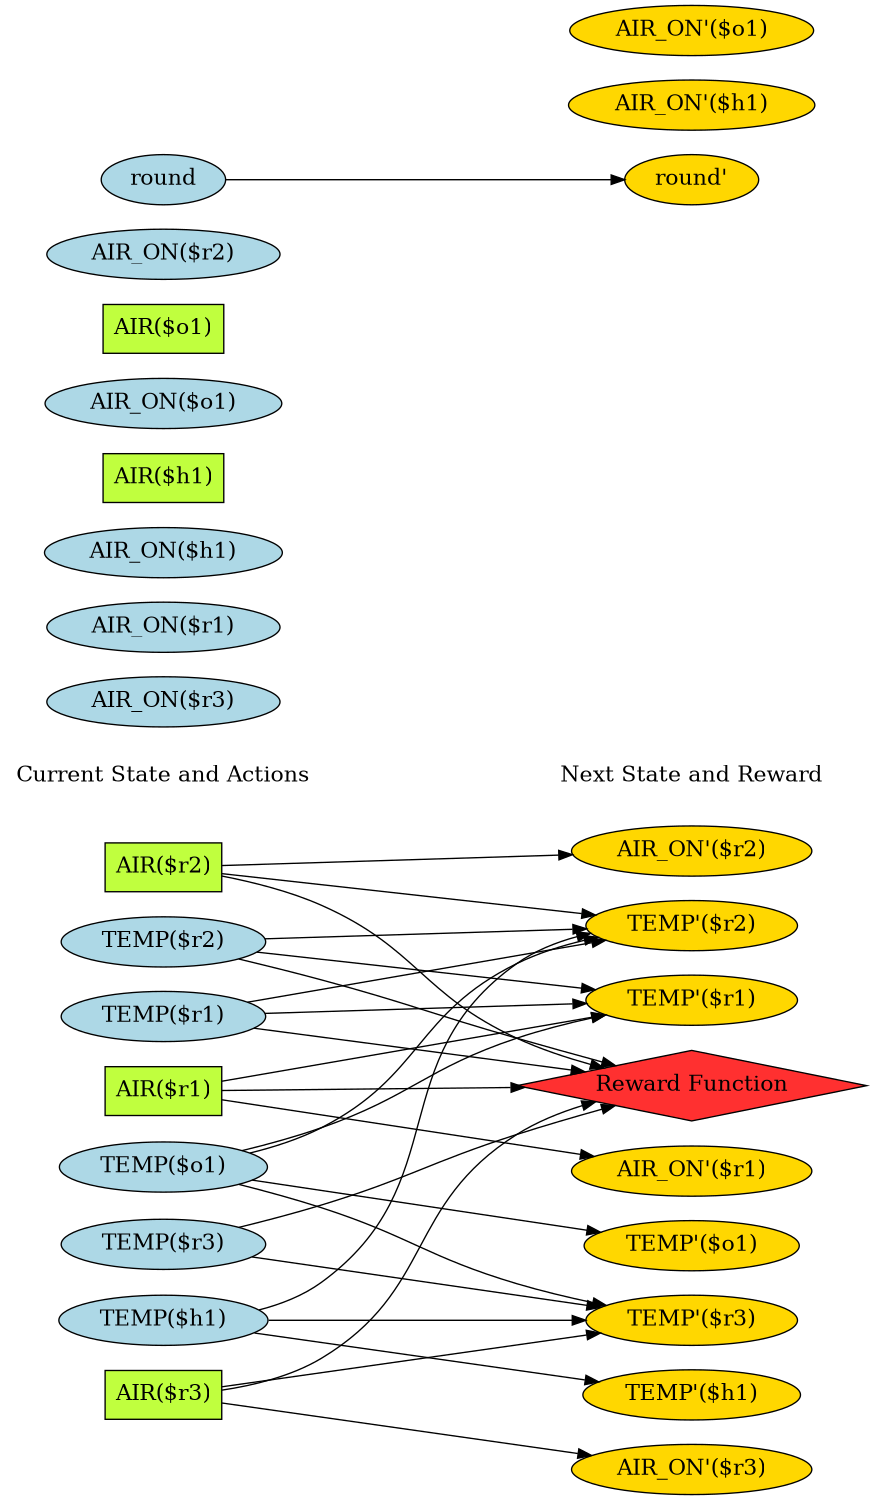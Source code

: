 digraph G {
	graph [bb="0,0,580,979",
		fontname=Helvetica,
		fontsize="16",
		rankdir=LR,
		ranksep="2.00",
		ratio=auto,
		size="7.5,10"
	];
	node [fontsize="16",
		label="\N"
	];
	{
		graph [rank=same];
		"AIR($r2)"		 [color=black,
			fillcolor=olivedrab1,
			height="0.5",
			pos="91,517",
			shape=box,
			style=filled,
			width="1.0556"];
		"Current State and Actions"		 [color=black,
			fillcolor=white,
			height="0.5",
			pos="91,581",
			shape=plaintext,
			style=bold,
			width="2.5139"];
		"AIR_ON($r3)"		 [color=black,
			fillcolor=lightblue,
			height="0.51069",
			pos="91,635",
			shape=ellipse,
			style=filled,
			width="2.1017"];
		"AIR_ON($r1)"		 [color=black,
			fillcolor=lightblue,
			height="0.51069",
			pos="91,690",
			shape=ellipse,
			style=filled,
			width="2.1017"];
		"TEMP($r1)"		 [color=black,
			fillcolor=lightblue,
			height="0.51069",
			pos="91,408",
			shape=ellipse,
			style=filled,
			width="1.8071"];
		"TEMP($r3)"		 [color=black,
			fillcolor=lightblue,
			height="0.51069",
			pos="91,239",
			shape=ellipse,
			style=filled,
			width="1.8071"];
		"TEMP($o1)"		 [color=black,
			fillcolor=lightblue,
			height="0.51069",
			pos="91,296",
			shape=ellipse,
			style=filled,
			width="1.866"];
		"AIR_ON($h1)"		 [color=black,
			fillcolor=lightblue,
			height="0.51069",
			pos="91,745",
			shape=ellipse,
			style=filled,
			width="2.1606"];
		"AIR($h1)"		 [color=black,
			fillcolor=olivedrab1,
			height="0.5",
			pos="91,799",
			shape=box,
			style=filled,
			width="1.0972"];
		"TEMP($h1)"		 [color=black,
			fillcolor=lightblue,
			height="0.51069",
			pos="91,183",
			shape=ellipse,
			style=filled,
			width="1.866"];
		"AIR_ON($o1)"		 [color=black,
			fillcolor=lightblue,
			height="0.51069",
			pos="91,853",
			shape=ellipse,
			style=filled,
			width="2.1606"];
		"AIR($r1)"		 [color=black,
			fillcolor=olivedrab1,
			height="0.5",
			pos="91,354",
			shape=box,
			style=filled,
			width="1.0556"];
		"AIR($r3)"		 [color=black,
			fillcolor=olivedrab1,
			height="0.5",
			pos="91,129",
			shape=box,
			style=filled,
			width="1.0556"];
		"AIR($o1)"		 [color=black,
			fillcolor=olivedrab1,
			height="0.5",
			pos="91,907",
			shape=box,
			style=filled,
			width="1.0972"];
		"AIR_ON($r2)"		 [color=black,
			fillcolor=lightblue,
			height="0.51069",
			pos="91,961",
			shape=ellipse,
			style=filled,
			width="2.1017"];
		round		 [color=black,
			fillcolor=lightblue,
			height="0.51069",
			pos="91,18",
			shape=ellipse,
			style=filled,
			width="1.0803"];
		"TEMP($r2)"		 [color=black,
			fillcolor=lightblue,
			height="0.51069",
			pos="91,463",
			shape=ellipse,
			style=filled,
			width="1.8071"];
	}
	{
		graph [rank=same];
		"round'"		 [color=black,
			fillcolor=gold1,
			height="0.51069",
			pos="453,18",
			shape=ellipse,
			style=filled,
			width="1.1392"];
		"AIR_ON'($r2)"		 [color=black,
			fillcolor=gold1,
			height="0.51069",
			pos="453,527",
			shape=ellipse,
			style=filled,
			width="2.1606"];
		"TEMP'($r1)"		 [color=black,
			fillcolor=gold1,
			height="0.51069",
			pos="453,417",
			shape=ellipse,
			style=filled,
			width="1.866"];
		"TEMP'($o1)"		 [color=black,
			fillcolor=gold1,
			height="0.51069",
			pos="453,238",
			shape=ellipse,
			style=filled,
			width="1.9249"];
		"TEMP'($r3)"		 [color=black,
			fillcolor=gold1,
			height="0.51069",
			pos="453,183",
			shape=ellipse,
			style=filled,
			width="1.866"];
		"Next State and Reward"		 [color=black,
			fillcolor=white,
			height="0.5",
			pos="453,581",
			shape=plaintext,
			style=bold,
			width="2.25"];
		"Reward Function"		 [color=black,
			fillcolor=firebrick1,
			height="0.72222",
			pos="453,355",
			shape=diamond,
			style=filled,
			width="3.5278"];
		"TEMP'($h1)"		 [color=black,
			fillcolor=gold1,
			height="0.51069",
			pos="453,128",
			shape=ellipse,
			style=filled,
			width="1.9249"];
		"AIR_ON'($h1)"		 [color=black,
			fillcolor=gold1,
			height="0.51069",
			pos="453,635",
			shape=ellipse,
			style=filled,
			width="2.2195"];
		"AIR_ON'($r1)"		 [color=black,
			fillcolor=gold1,
			height="0.51069",
			pos="453,293",
			shape=ellipse,
			style=filled,
			width="2.1606"];
		"AIR_ON'($r3)"		 [color=black,
			fillcolor=gold1,
			height="0.51069",
			pos="453,73",
			shape=ellipse,
			style=filled,
			width="2.1606"];
		"AIR_ON'($o1)"		 [color=black,
			fillcolor=gold1,
			height="0.51069",
			pos="453,690",
			shape=ellipse,
			style=filled,
			width="2.2195"];
		"TEMP'($r2)"		 [color=black,
			fillcolor=gold1,
			height="0.51069",
			pos="453,472",
			shape=ellipse,
			style=filled,
			width="1.866"];
	}
	"AIR($r2)" -> "AIR_ON'($r2)"	 [color=black,
		pos="e,375.52,524.88 129.17,518.03 184.42,519.57 289.77,522.49 365.1,524.59",
		style=solid];
	"AIR($r2)" -> "Reward Function"	 [pos="e,389.31,367.99 129.33,508.63 145.91,504.2 165.4,498.01 182,490 252.19,456.16 255.47,423.12 326,390 342.73,382.14 361.57,375.74 \
379.47,370.67"];
	"AIR($r2)" -> "TEMP'($r2)"	 [color=black,
		pos="e,391.8,479.52 129.17,512.35 188.66,504.92 306.23,490.22 381.87,480.77",
		style=solid];
	"Current State and Actions" -> "Next State and Reward"	 [color=black,
		pos="e,371.81,581 181.91,581 236.81,581 306.77,581 361.73,581",
		style=invis];
	"TEMP($r1)" -> "TEMP'($r1)"	 [color=black,
		pos="e,385.91,415.35 155.95,409.6 217.41,411.14 310.36,413.46 375.67,415.09",
		style=solid];
	"TEMP($r1)" -> "Reward Function"	 [pos="e,378.4,365.84 149.04,399.6 208.07,390.91 300.89,377.25 368.24,367.33"];
	"TEMP($r1)" -> "TEMP'($r2)"	 [color=black,
		pos="e,396.38,462.11 146.29,417.65 210.59,429.08 317.66,448.12 386.51,460.36",
		style=solid];
	"TEMP($r3)" -> "TEMP'($r3)"	 [color=black,
		pos="e,394.36,191.97 148.25,230.25 212.02,220.33 315.94,204.17 384.15,193.55",
		style=solid];
	"TEMP($r3)" -> "Reward Function"	 [pos="e,396.56,340.49 133.73,252.73 148.94,257.78 166.27,263.59 182,269 246.21,291.07 261.25,299.57 326,320 345.63,326.2 367.17,332.39 \
386.79,337.81"];
	"TEMP($o1)" -> "TEMP'($r1)"	 [color=black,
		pos="e,395.54,407.42 134.83,309.97 149.85,315.07 166.76,321.05 182,327 247.08,352.4 259.51,368.57 326,390 345.04,396.14 366.15,401.28 \
385.56,405.37",
		style=solid];
	"TEMP($o1)" -> "TEMP'($o1)"	 [color=black,
		pos="e,393.43,247.44 149.04,286.81 212.6,276.57 315.32,260.02 383.25,249.08",
		style=solid];
	"TEMP($o1)" -> "TEMP'($r3)"	 [color=black,
		pos="e,397.28,193.34 134.71,282.18 149.71,277.22 166.65,271.49 182,266 246.51,242.94 260.39,230.71 326,211 345.74,205.07 367.55,199.79 \
387.41,195.45",
		style=solid];
	"TEMP($o1)" -> "TEMP'($r2)"	 [color=black,
		pos="e,391.77,464.47 139.12,308.78 153.35,313.54 168.71,319.62 182,327 254.09,367.04 251.76,408.1 326,444 343.27,452.35 363.08,458.25 \
381.8,462.4",
		style=solid];
	"TEMP($h1)" -> "TEMP'($r3)"	 [color=black,
		pos="e,385.63,183 158.45,183 219.87,183 311.11,183 375.53,183",
		style=solid];
	"TEMP($h1)" -> "TEMP'($h1)"	 [color=black,
		pos="e,392.81,137.04 149.84,174.16 213.27,164.47 315.01,148.93 382.67,138.59",
		style=solid];
	"TEMP($h1)" -> "TEMP'($r2)"	 [color=black,
		pos="e,387.73,467.69 145.99,193.65 158.67,197.9 171.52,203.81 182,212 277.61,286.74 227.02,373.78 326,444 341.11,454.72 359.61,461.44 \
377.72,465.62",
		style=solid];
	"AIR($r1)" -> "TEMP'($r1)"	 [color=black,
		pos="e,396.28,407.25 129.17,360.5 189.86,371.13 311.01,392.33 386.41,405.52",
		style=solid];
	"AIR($r1)" -> "Reward Function"	 [pos="e,327.51,354.65 129.17,354.1 173.43,354.23 249.83,354.44 317.21,354.63"];
	"AIR($r1)" -> "AIR_ON'($r1)"	 [color=black,
		pos="e,389.51,303.59 129.17,347.7 188.06,337.72 303.86,318.1 379.57,305.27",
		style=solid];
	"AIR($r3)" -> "TEMP'($r3)"	 [color=black,
		pos="e,393.74,174.26 129.17,134.58 189.17,143.58 308.27,161.44 383.83,172.77",
		style=solid];
	"AIR($r3)" -> "Reward Function"	 [pos="e,382.62,343.38 129.02,135.22 146.11,139.27 166.08,145.77 182,156 263.62,208.41 243.85,268.43 326,320 340.09,328.85 356.44,335.5 \
372.6,340.48"];
	"AIR($r3)" -> "AIR_ON'($r3)"	 [color=black,
		pos="e,387.86,82.977 129.17,123.22 187.63,114.12 302.17,96.307 377.9,84.526",
		style=solid];
	round -> "round'"	 [color=black,
		pos="e,411.74,18 130.19,18 195.47,18 328.52,18 401.44,18",
		style=solid];
	"TEMP($r2)" -> "TEMP'($r1)"	 [color=black,
		pos="e,391.88,424.68 150.64,455.51 213.84,447.43 314.41,434.58 381.78,425.97",
		style=solid];
	"TEMP($r2)" -> "Reward Function"	 [pos="e,397.62,369.7 135.49,449.48 150.26,444.89 166.85,439.72 182,435 246.01,415.04 261.69,408.98 326,390 346.03,384.09 367.92,377.91 \
387.76,372.42"];
	"TEMP($r2)" -> "TEMP'($r2)"	 [color=black,
		pos="e,385.91,470.35 155.95,464.6 217.41,466.14 310.36,468.46 375.67,470.09",
		style=solid];
}
